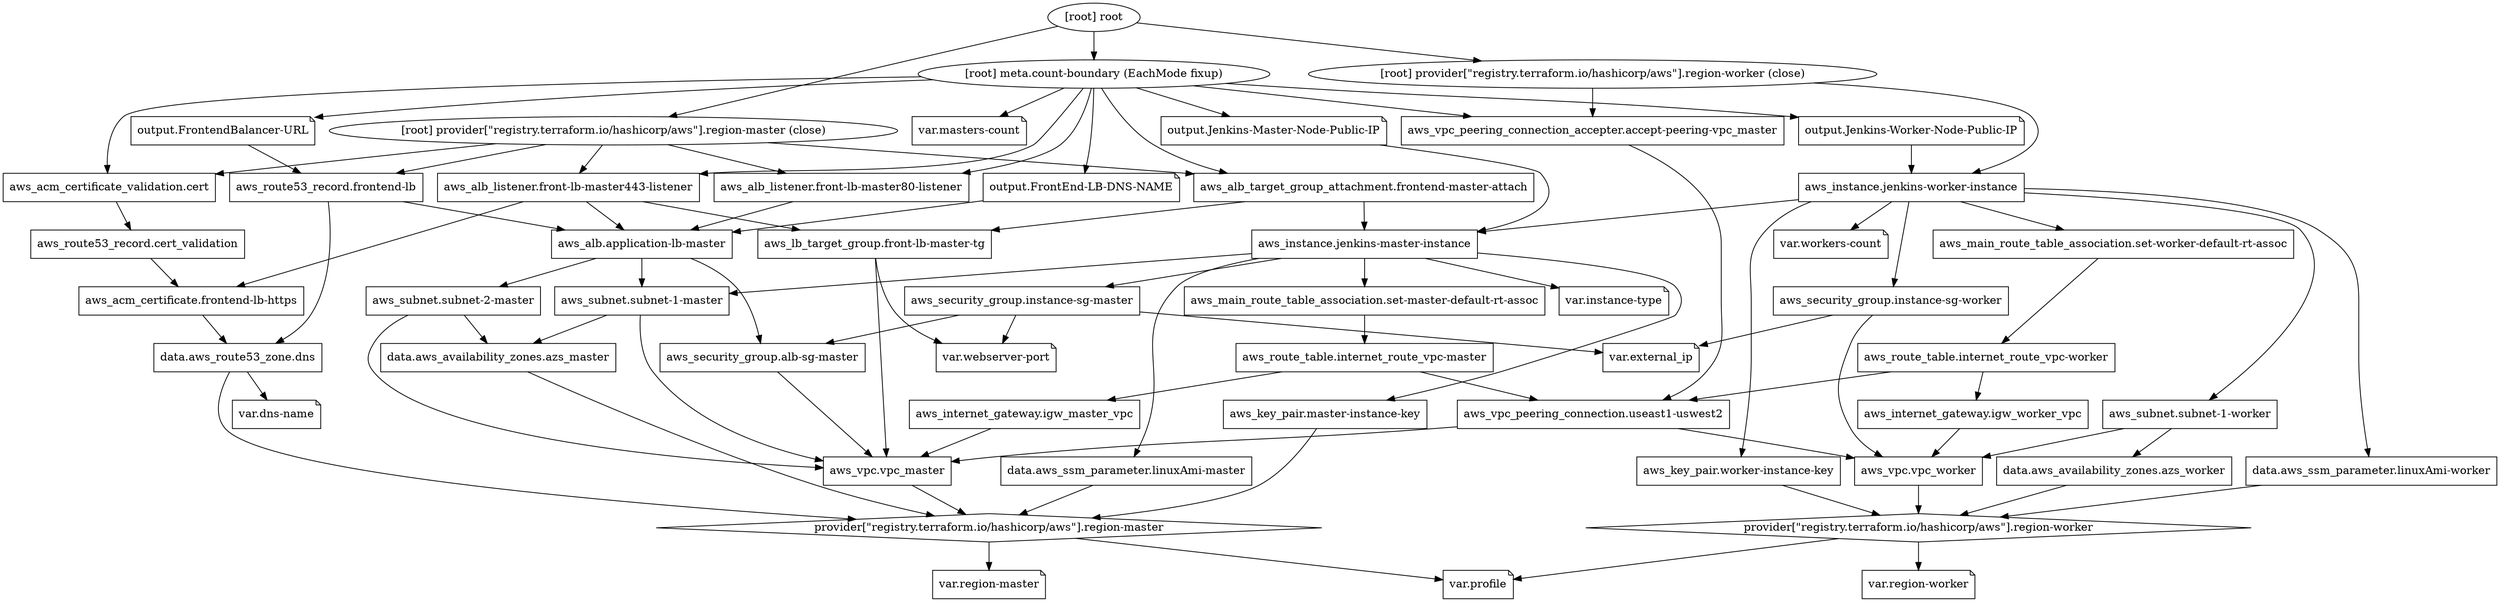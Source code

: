 digraph {
	compound = "true"
	newrank = "true"
	subgraph "root" {
		"[root] aws_acm_certificate.frontend-lb-https (expand)" [label = "aws_acm_certificate.frontend-lb-https", shape = "box"]
		"[root] aws_acm_certificate_validation.cert (expand)" [label = "aws_acm_certificate_validation.cert", shape = "box"]
		"[root] aws_alb.application-lb-master (expand)" [label = "aws_alb.application-lb-master", shape = "box"]
		"[root] aws_alb_listener.front-lb-master443-listener (expand)" [label = "aws_alb_listener.front-lb-master443-listener", shape = "box"]
		"[root] aws_alb_listener.front-lb-master80-listener (expand)" [label = "aws_alb_listener.front-lb-master80-listener", shape = "box"]
		"[root] aws_alb_target_group_attachment.frontend-master-attach (expand)" [label = "aws_alb_target_group_attachment.frontend-master-attach", shape = "box"]
		"[root] aws_instance.jenkins-master-instance (expand)" [label = "aws_instance.jenkins-master-instance", shape = "box"]
		"[root] aws_instance.jenkins-worker-instance (expand)" [label = "aws_instance.jenkins-worker-instance", shape = "box"]
		"[root] aws_internet_gateway.igw_master_vpc (expand)" [label = "aws_internet_gateway.igw_master_vpc", shape = "box"]
		"[root] aws_internet_gateway.igw_worker_vpc (expand)" [label = "aws_internet_gateway.igw_worker_vpc", shape = "box"]
		"[root] aws_key_pair.master-instance-key (expand)" [label = "aws_key_pair.master-instance-key", shape = "box"]
		"[root] aws_key_pair.worker-instance-key (expand)" [label = "aws_key_pair.worker-instance-key", shape = "box"]
		"[root] aws_lb_target_group.front-lb-master-tg (expand)" [label = "aws_lb_target_group.front-lb-master-tg", shape = "box"]
		"[root] aws_main_route_table_association.set-master-default-rt-assoc (expand)" [label = "aws_main_route_table_association.set-master-default-rt-assoc", shape = "box"]
		"[root] aws_main_route_table_association.set-worker-default-rt-assoc (expand)" [label = "aws_main_route_table_association.set-worker-default-rt-assoc", shape = "box"]
		"[root] aws_route53_record.cert_validation (expand)" [label = "aws_route53_record.cert_validation", shape = "box"]
		"[root] aws_route53_record.frontend-lb (expand)" [label = "aws_route53_record.frontend-lb", shape = "box"]
		"[root] aws_route_table.internet_route_vpc-master (expand)" [label = "aws_route_table.internet_route_vpc-master", shape = "box"]
		"[root] aws_route_table.internet_route_vpc-worker (expand)" [label = "aws_route_table.internet_route_vpc-worker", shape = "box"]
		"[root] aws_security_group.alb-sg-master (expand)" [label = "aws_security_group.alb-sg-master", shape = "box"]
		"[root] aws_security_group.instance-sg-master (expand)" [label = "aws_security_group.instance-sg-master", shape = "box"]
		"[root] aws_security_group.instance-sg-worker (expand)" [label = "aws_security_group.instance-sg-worker", shape = "box"]
		"[root] aws_subnet.subnet-1-master (expand)" [label = "aws_subnet.subnet-1-master", shape = "box"]
		"[root] aws_subnet.subnet-1-worker (expand)" [label = "aws_subnet.subnet-1-worker", shape = "box"]
		"[root] aws_subnet.subnet-2-master (expand)" [label = "aws_subnet.subnet-2-master", shape = "box"]
		"[root] aws_vpc.vpc_master (expand)" [label = "aws_vpc.vpc_master", shape = "box"]
		"[root] aws_vpc.vpc_worker (expand)" [label = "aws_vpc.vpc_worker", shape = "box"]
		"[root] aws_vpc_peering_connection.useast1-uswest2 (expand)" [label = "aws_vpc_peering_connection.useast1-uswest2", shape = "box"]
		"[root] aws_vpc_peering_connection_accepter.accept-peering-vpc_master (expand)" [label = "aws_vpc_peering_connection_accepter.accept-peering-vpc_master", shape = "box"]
		"[root] data.aws_availability_zones.azs_master (expand)" [label = "data.aws_availability_zones.azs_master", shape = "box"]
		"[root] data.aws_availability_zones.azs_worker (expand)" [label = "data.aws_availability_zones.azs_worker", shape = "box"]
		"[root] data.aws_route53_zone.dns (expand)" [label = "data.aws_route53_zone.dns", shape = "box"]
		"[root] data.aws_ssm_parameter.linuxAmi-master (expand)" [label = "data.aws_ssm_parameter.linuxAmi-master", shape = "box"]
		"[root] data.aws_ssm_parameter.linuxAmi-worker (expand)" [label = "data.aws_ssm_parameter.linuxAmi-worker", shape = "box"]
		"[root] output.FrontEnd-LB-DNS-NAME" [label = "output.FrontEnd-LB-DNS-NAME", shape = "note"]
		"[root] output.FrontendBalancer-URL" [label = "output.FrontendBalancer-URL", shape = "note"]
		"[root] output.Jenkins-Master-Node-Public-IP" [label = "output.Jenkins-Master-Node-Public-IP", shape = "note"]
		"[root] output.Jenkins-Worker-Node-Public-IP" [label = "output.Jenkins-Worker-Node-Public-IP", shape = "note"]
		"[root] provider[\"registry.terraform.io/hashicorp/aws\"].region-master" [label = "provider[\"registry.terraform.io/hashicorp/aws\"].region-master", shape = "diamond"]
		"[root] provider[\"registry.terraform.io/hashicorp/aws\"].region-worker" [label = "provider[\"registry.terraform.io/hashicorp/aws\"].region-worker", shape = "diamond"]
		"[root] var.dns-name" [label = "var.dns-name", shape = "note"]
		"[root] var.external_ip" [label = "var.external_ip", shape = "note"]
		"[root] var.instance-type" [label = "var.instance-type", shape = "note"]
		"[root] var.masters-count" [label = "var.masters-count", shape = "note"]
		"[root] var.profile" [label = "var.profile", shape = "note"]
		"[root] var.region-master" [label = "var.region-master", shape = "note"]
		"[root] var.region-worker" [label = "var.region-worker", shape = "note"]
		"[root] var.webserver-port" [label = "var.webserver-port", shape = "note"]
		"[root] var.workers-count" [label = "var.workers-count", shape = "note"]
		"[root] aws_acm_certificate.frontend-lb-https (expand)" -> "[root] data.aws_route53_zone.dns (expand)"
		"[root] aws_acm_certificate_validation.cert (expand)" -> "[root] aws_route53_record.cert_validation (expand)"
		"[root] aws_alb.application-lb-master (expand)" -> "[root] aws_security_group.alb-sg-master (expand)"
		"[root] aws_alb.application-lb-master (expand)" -> "[root] aws_subnet.subnet-1-master (expand)"
		"[root] aws_alb.application-lb-master (expand)" -> "[root] aws_subnet.subnet-2-master (expand)"
		"[root] aws_alb_listener.front-lb-master443-listener (expand)" -> "[root] aws_acm_certificate.frontend-lb-https (expand)"
		"[root] aws_alb_listener.front-lb-master443-listener (expand)" -> "[root] aws_alb.application-lb-master (expand)"
		"[root] aws_alb_listener.front-lb-master443-listener (expand)" -> "[root] aws_lb_target_group.front-lb-master-tg (expand)"
		"[root] aws_alb_listener.front-lb-master80-listener (expand)" -> "[root] aws_alb.application-lb-master (expand)"
		"[root] aws_alb_target_group_attachment.frontend-master-attach (expand)" -> "[root] aws_instance.jenkins-master-instance (expand)"
		"[root] aws_alb_target_group_attachment.frontend-master-attach (expand)" -> "[root] aws_lb_target_group.front-lb-master-tg (expand)"
		"[root] aws_instance.jenkins-master-instance (expand)" -> "[root] aws_key_pair.master-instance-key (expand)"
		"[root] aws_instance.jenkins-master-instance (expand)" -> "[root] aws_main_route_table_association.set-master-default-rt-assoc (expand)"
		"[root] aws_instance.jenkins-master-instance (expand)" -> "[root] aws_security_group.instance-sg-master (expand)"
		"[root] aws_instance.jenkins-master-instance (expand)" -> "[root] aws_subnet.subnet-1-master (expand)"
		"[root] aws_instance.jenkins-master-instance (expand)" -> "[root] data.aws_ssm_parameter.linuxAmi-master (expand)"
		"[root] aws_instance.jenkins-master-instance (expand)" -> "[root] var.instance-type"
		"[root] aws_instance.jenkins-worker-instance (expand)" -> "[root] aws_instance.jenkins-master-instance (expand)"
		"[root] aws_instance.jenkins-worker-instance (expand)" -> "[root] aws_key_pair.worker-instance-key (expand)"
		"[root] aws_instance.jenkins-worker-instance (expand)" -> "[root] aws_main_route_table_association.set-worker-default-rt-assoc (expand)"
		"[root] aws_instance.jenkins-worker-instance (expand)" -> "[root] aws_security_group.instance-sg-worker (expand)"
		"[root] aws_instance.jenkins-worker-instance (expand)" -> "[root] aws_subnet.subnet-1-worker (expand)"
		"[root] aws_instance.jenkins-worker-instance (expand)" -> "[root] data.aws_ssm_parameter.linuxAmi-worker (expand)"
		"[root] aws_instance.jenkins-worker-instance (expand)" -> "[root] var.workers-count"
		"[root] aws_internet_gateway.igw_master_vpc (expand)" -> "[root] aws_vpc.vpc_master (expand)"
		"[root] aws_internet_gateway.igw_worker_vpc (expand)" -> "[root] aws_vpc.vpc_worker (expand)"
		"[root] aws_key_pair.master-instance-key (expand)" -> "[root] provider[\"registry.terraform.io/hashicorp/aws\"].region-master"
		"[root] aws_key_pair.worker-instance-key (expand)" -> "[root] provider[\"registry.terraform.io/hashicorp/aws\"].region-worker"
		"[root] aws_lb_target_group.front-lb-master-tg (expand)" -> "[root] aws_vpc.vpc_master (expand)"
		"[root] aws_lb_target_group.front-lb-master-tg (expand)" -> "[root] var.webserver-port"
		"[root] aws_main_route_table_association.set-master-default-rt-assoc (expand)" -> "[root] aws_route_table.internet_route_vpc-master (expand)"
		"[root] aws_main_route_table_association.set-worker-default-rt-assoc (expand)" -> "[root] aws_route_table.internet_route_vpc-worker (expand)"
		"[root] aws_route53_record.cert_validation (expand)" -> "[root] aws_acm_certificate.frontend-lb-https (expand)"
		"[root] aws_route53_record.frontend-lb (expand)" -> "[root] aws_alb.application-lb-master (expand)"
		"[root] aws_route53_record.frontend-lb (expand)" -> "[root] data.aws_route53_zone.dns (expand)"
		"[root] aws_route_table.internet_route_vpc-master (expand)" -> "[root] aws_internet_gateway.igw_master_vpc (expand)"
		"[root] aws_route_table.internet_route_vpc-master (expand)" -> "[root] aws_vpc_peering_connection.useast1-uswest2 (expand)"
		"[root] aws_route_table.internet_route_vpc-worker (expand)" -> "[root] aws_internet_gateway.igw_worker_vpc (expand)"
		"[root] aws_route_table.internet_route_vpc-worker (expand)" -> "[root] aws_vpc_peering_connection.useast1-uswest2 (expand)"
		"[root] aws_security_group.alb-sg-master (expand)" -> "[root] aws_vpc.vpc_master (expand)"
		"[root] aws_security_group.instance-sg-master (expand)" -> "[root] aws_security_group.alb-sg-master (expand)"
		"[root] aws_security_group.instance-sg-master (expand)" -> "[root] var.external_ip"
		"[root] aws_security_group.instance-sg-master (expand)" -> "[root] var.webserver-port"
		"[root] aws_security_group.instance-sg-worker (expand)" -> "[root] aws_vpc.vpc_worker (expand)"
		"[root] aws_security_group.instance-sg-worker (expand)" -> "[root] var.external_ip"
		"[root] aws_subnet.subnet-1-master (expand)" -> "[root] aws_vpc.vpc_master (expand)"
		"[root] aws_subnet.subnet-1-master (expand)" -> "[root] data.aws_availability_zones.azs_master (expand)"
		"[root] aws_subnet.subnet-1-worker (expand)" -> "[root] aws_vpc.vpc_worker (expand)"
		"[root] aws_subnet.subnet-1-worker (expand)" -> "[root] data.aws_availability_zones.azs_worker (expand)"
		"[root] aws_subnet.subnet-2-master (expand)" -> "[root] aws_vpc.vpc_master (expand)"
		"[root] aws_subnet.subnet-2-master (expand)" -> "[root] data.aws_availability_zones.azs_master (expand)"
		"[root] aws_vpc.vpc_master (expand)" -> "[root] provider[\"registry.terraform.io/hashicorp/aws\"].region-master"
		"[root] aws_vpc.vpc_worker (expand)" -> "[root] provider[\"registry.terraform.io/hashicorp/aws\"].region-worker"
		"[root] aws_vpc_peering_connection.useast1-uswest2 (expand)" -> "[root] aws_vpc.vpc_master (expand)"
		"[root] aws_vpc_peering_connection.useast1-uswest2 (expand)" -> "[root] aws_vpc.vpc_worker (expand)"
		"[root] aws_vpc_peering_connection_accepter.accept-peering-vpc_master (expand)" -> "[root] aws_vpc_peering_connection.useast1-uswest2 (expand)"
		"[root] data.aws_availability_zones.azs_master (expand)" -> "[root] provider[\"registry.terraform.io/hashicorp/aws\"].region-master"
		"[root] data.aws_availability_zones.azs_worker (expand)" -> "[root] provider[\"registry.terraform.io/hashicorp/aws\"].region-worker"
		"[root] data.aws_route53_zone.dns (expand)" -> "[root] provider[\"registry.terraform.io/hashicorp/aws\"].region-master"
		"[root] data.aws_route53_zone.dns (expand)" -> "[root] var.dns-name"
		"[root] data.aws_ssm_parameter.linuxAmi-master (expand)" -> "[root] provider[\"registry.terraform.io/hashicorp/aws\"].region-master"
		"[root] data.aws_ssm_parameter.linuxAmi-worker (expand)" -> "[root] provider[\"registry.terraform.io/hashicorp/aws\"].region-worker"
		"[root] meta.count-boundary (EachMode fixup)" -> "[root] aws_acm_certificate_validation.cert (expand)"
		"[root] meta.count-boundary (EachMode fixup)" -> "[root] aws_alb_listener.front-lb-master443-listener (expand)"
		"[root] meta.count-boundary (EachMode fixup)" -> "[root] aws_alb_listener.front-lb-master80-listener (expand)"
		"[root] meta.count-boundary (EachMode fixup)" -> "[root] aws_alb_target_group_attachment.frontend-master-attach (expand)"
		"[root] meta.count-boundary (EachMode fixup)" -> "[root] aws_vpc_peering_connection_accepter.accept-peering-vpc_master (expand)"
		"[root] meta.count-boundary (EachMode fixup)" -> "[root] output.FrontEnd-LB-DNS-NAME"
		"[root] meta.count-boundary (EachMode fixup)" -> "[root] output.FrontendBalancer-URL"
		"[root] meta.count-boundary (EachMode fixup)" -> "[root] output.Jenkins-Master-Node-Public-IP"
		"[root] meta.count-boundary (EachMode fixup)" -> "[root] output.Jenkins-Worker-Node-Public-IP"
		"[root] meta.count-boundary (EachMode fixup)" -> "[root] var.masters-count"
		"[root] output.FrontEnd-LB-DNS-NAME" -> "[root] aws_alb.application-lb-master (expand)"
		"[root] output.FrontendBalancer-URL" -> "[root] aws_route53_record.frontend-lb (expand)"
		"[root] output.Jenkins-Master-Node-Public-IP" -> "[root] aws_instance.jenkins-master-instance (expand)"
		"[root] output.Jenkins-Worker-Node-Public-IP" -> "[root] aws_instance.jenkins-worker-instance (expand)"
		"[root] provider[\"registry.terraform.io/hashicorp/aws\"].region-master (close)" -> "[root] aws_acm_certificate_validation.cert (expand)"
		"[root] provider[\"registry.terraform.io/hashicorp/aws\"].region-master (close)" -> "[root] aws_alb_listener.front-lb-master443-listener (expand)"
		"[root] provider[\"registry.terraform.io/hashicorp/aws\"].region-master (close)" -> "[root] aws_alb_listener.front-lb-master80-listener (expand)"
		"[root] provider[\"registry.terraform.io/hashicorp/aws\"].region-master (close)" -> "[root] aws_alb_target_group_attachment.frontend-master-attach (expand)"
		"[root] provider[\"registry.terraform.io/hashicorp/aws\"].region-master (close)" -> "[root] aws_route53_record.frontend-lb (expand)"
		"[root] provider[\"registry.terraform.io/hashicorp/aws\"].region-master" -> "[root] var.profile"
		"[root] provider[\"registry.terraform.io/hashicorp/aws\"].region-master" -> "[root] var.region-master"
		"[root] provider[\"registry.terraform.io/hashicorp/aws\"].region-worker (close)" -> "[root] aws_instance.jenkins-worker-instance (expand)"
		"[root] provider[\"registry.terraform.io/hashicorp/aws\"].region-worker (close)" -> "[root] aws_vpc_peering_connection_accepter.accept-peering-vpc_master (expand)"
		"[root] provider[\"registry.terraform.io/hashicorp/aws\"].region-worker" -> "[root] var.profile"
		"[root] provider[\"registry.terraform.io/hashicorp/aws\"].region-worker" -> "[root] var.region-worker"
		"[root] root" -> "[root] meta.count-boundary (EachMode fixup)"
		"[root] root" -> "[root] provider[\"registry.terraform.io/hashicorp/aws\"].region-master (close)"
		"[root] root" -> "[root] provider[\"registry.terraform.io/hashicorp/aws\"].region-worker (close)"
	}
}

